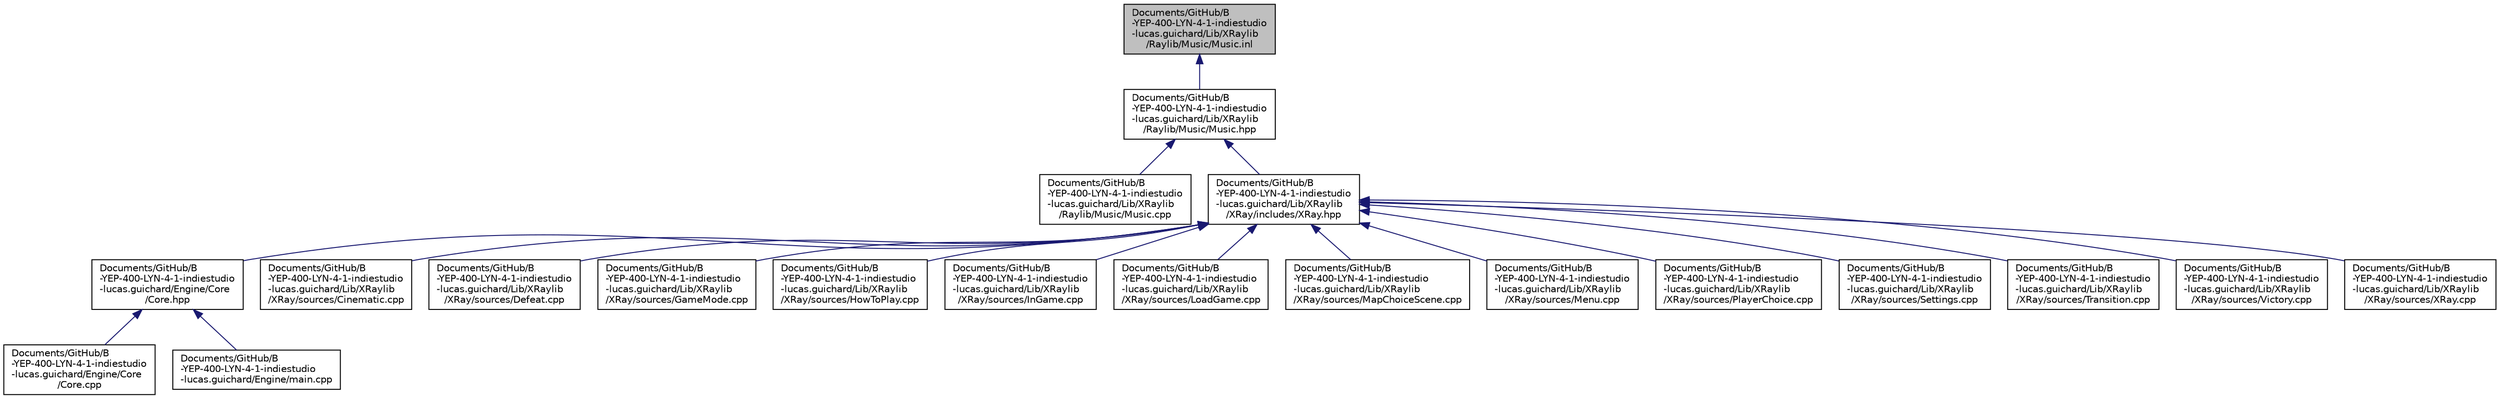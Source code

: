 digraph "Documents/GitHub/B-YEP-400-LYN-4-1-indiestudio-lucas.guichard/Lib/XRaylib/Raylib/Music/Music.inl"
{
 // LATEX_PDF_SIZE
  edge [fontname="Helvetica",fontsize="10",labelfontname="Helvetica",labelfontsize="10"];
  node [fontname="Helvetica",fontsize="10",shape=record];
  Node1 [label="Documents/GitHub/B\l-YEP-400-LYN-4-1-indiestudio\l-lucas.guichard/Lib/XRaylib\l/Raylib/Music/Music.inl",height=0.2,width=0.4,color="black", fillcolor="grey75", style="filled", fontcolor="black",tooltip=" "];
  Node1 -> Node2 [dir="back",color="midnightblue",fontsize="10",style="solid"];
  Node2 [label="Documents/GitHub/B\l-YEP-400-LYN-4-1-indiestudio\l-lucas.guichard/Lib/XRaylib\l/Raylib/Music/Music.hpp",height=0.2,width=0.4,color="black", fillcolor="white", style="filled",URL="$_music_8hpp.html",tooltip=" "];
  Node2 -> Node3 [dir="back",color="midnightblue",fontsize="10",style="solid"];
  Node3 [label="Documents/GitHub/B\l-YEP-400-LYN-4-1-indiestudio\l-lucas.guichard/Lib/XRaylib\l/Raylib/Music/Music.cpp",height=0.2,width=0.4,color="black", fillcolor="white", style="filled",URL="$_music_8cpp.html",tooltip=" "];
  Node2 -> Node4 [dir="back",color="midnightblue",fontsize="10",style="solid"];
  Node4 [label="Documents/GitHub/B\l-YEP-400-LYN-4-1-indiestudio\l-lucas.guichard/Lib/XRaylib\l/XRay/includes/XRay.hpp",height=0.2,width=0.4,color="black", fillcolor="white", style="filled",URL="$_x_ray_8hpp.html",tooltip=" "];
  Node4 -> Node5 [dir="back",color="midnightblue",fontsize="10",style="solid"];
  Node5 [label="Documents/GitHub/B\l-YEP-400-LYN-4-1-indiestudio\l-lucas.guichard/Engine/Core\l/Core.hpp",height=0.2,width=0.4,color="black", fillcolor="white", style="filled",URL="$_core_8hpp.html",tooltip=" "];
  Node5 -> Node6 [dir="back",color="midnightblue",fontsize="10",style="solid"];
  Node6 [label="Documents/GitHub/B\l-YEP-400-LYN-4-1-indiestudio\l-lucas.guichard/Engine/Core\l/Core.cpp",height=0.2,width=0.4,color="black", fillcolor="white", style="filled",URL="$_core_8cpp.html",tooltip=" "];
  Node5 -> Node7 [dir="back",color="midnightblue",fontsize="10",style="solid"];
  Node7 [label="Documents/GitHub/B\l-YEP-400-LYN-4-1-indiestudio\l-lucas.guichard/Engine/main.cpp",height=0.2,width=0.4,color="black", fillcolor="white", style="filled",URL="$main_8cpp.html",tooltip=" "];
  Node4 -> Node8 [dir="back",color="midnightblue",fontsize="10",style="solid"];
  Node8 [label="Documents/GitHub/B\l-YEP-400-LYN-4-1-indiestudio\l-lucas.guichard/Lib/XRaylib\l/XRay/sources/Cinematic.cpp",height=0.2,width=0.4,color="black", fillcolor="white", style="filled",URL="$_cinematic_8cpp.html",tooltip=" "];
  Node4 -> Node9 [dir="back",color="midnightblue",fontsize="10",style="solid"];
  Node9 [label="Documents/GitHub/B\l-YEP-400-LYN-4-1-indiestudio\l-lucas.guichard/Lib/XRaylib\l/XRay/sources/Defeat.cpp",height=0.2,width=0.4,color="black", fillcolor="white", style="filled",URL="$_defeat_8cpp.html",tooltip=" "];
  Node4 -> Node10 [dir="back",color="midnightblue",fontsize="10",style="solid"];
  Node10 [label="Documents/GitHub/B\l-YEP-400-LYN-4-1-indiestudio\l-lucas.guichard/Lib/XRaylib\l/XRay/sources/GameMode.cpp",height=0.2,width=0.4,color="black", fillcolor="white", style="filled",URL="$_game_mode_8cpp.html",tooltip=" "];
  Node4 -> Node11 [dir="back",color="midnightblue",fontsize="10",style="solid"];
  Node11 [label="Documents/GitHub/B\l-YEP-400-LYN-4-1-indiestudio\l-lucas.guichard/Lib/XRaylib\l/XRay/sources/HowToPlay.cpp",height=0.2,width=0.4,color="black", fillcolor="white", style="filled",URL="$_how_to_play_8cpp.html",tooltip=" "];
  Node4 -> Node12 [dir="back",color="midnightblue",fontsize="10",style="solid"];
  Node12 [label="Documents/GitHub/B\l-YEP-400-LYN-4-1-indiestudio\l-lucas.guichard/Lib/XRaylib\l/XRay/sources/InGame.cpp",height=0.2,width=0.4,color="black", fillcolor="white", style="filled",URL="$_in_game_8cpp.html",tooltip=" "];
  Node4 -> Node13 [dir="back",color="midnightblue",fontsize="10",style="solid"];
  Node13 [label="Documents/GitHub/B\l-YEP-400-LYN-4-1-indiestudio\l-lucas.guichard/Lib/XRaylib\l/XRay/sources/LoadGame.cpp",height=0.2,width=0.4,color="black", fillcolor="white", style="filled",URL="$_load_game_8cpp.html",tooltip=" "];
  Node4 -> Node14 [dir="back",color="midnightblue",fontsize="10",style="solid"];
  Node14 [label="Documents/GitHub/B\l-YEP-400-LYN-4-1-indiestudio\l-lucas.guichard/Lib/XRaylib\l/XRay/sources/MapChoiceScene.cpp",height=0.2,width=0.4,color="black", fillcolor="white", style="filled",URL="$_map_choice_scene_8cpp.html",tooltip=" "];
  Node4 -> Node15 [dir="back",color="midnightblue",fontsize="10",style="solid"];
  Node15 [label="Documents/GitHub/B\l-YEP-400-LYN-4-1-indiestudio\l-lucas.guichard/Lib/XRaylib\l/XRay/sources/Menu.cpp",height=0.2,width=0.4,color="black", fillcolor="white", style="filled",URL="$_menu_8cpp.html",tooltip=" "];
  Node4 -> Node16 [dir="back",color="midnightblue",fontsize="10",style="solid"];
  Node16 [label="Documents/GitHub/B\l-YEP-400-LYN-4-1-indiestudio\l-lucas.guichard/Lib/XRaylib\l/XRay/sources/PlayerChoice.cpp",height=0.2,width=0.4,color="black", fillcolor="white", style="filled",URL="$_player_choice_8cpp.html",tooltip=" "];
  Node4 -> Node17 [dir="back",color="midnightblue",fontsize="10",style="solid"];
  Node17 [label="Documents/GitHub/B\l-YEP-400-LYN-4-1-indiestudio\l-lucas.guichard/Lib/XRaylib\l/XRay/sources/Settings.cpp",height=0.2,width=0.4,color="black", fillcolor="white", style="filled",URL="$_settings_8cpp.html",tooltip=" "];
  Node4 -> Node18 [dir="back",color="midnightblue",fontsize="10",style="solid"];
  Node18 [label="Documents/GitHub/B\l-YEP-400-LYN-4-1-indiestudio\l-lucas.guichard/Lib/XRaylib\l/XRay/sources/Transition.cpp",height=0.2,width=0.4,color="black", fillcolor="white", style="filled",URL="$_transition_8cpp.html",tooltip=" "];
  Node4 -> Node19 [dir="back",color="midnightblue",fontsize="10",style="solid"];
  Node19 [label="Documents/GitHub/B\l-YEP-400-LYN-4-1-indiestudio\l-lucas.guichard/Lib/XRaylib\l/XRay/sources/Victory.cpp",height=0.2,width=0.4,color="black", fillcolor="white", style="filled",URL="$_victory_8cpp.html",tooltip=" "];
  Node4 -> Node20 [dir="back",color="midnightblue",fontsize="10",style="solid"];
  Node20 [label="Documents/GitHub/B\l-YEP-400-LYN-4-1-indiestudio\l-lucas.guichard/Lib/XRaylib\l/XRay/sources/XRay.cpp",height=0.2,width=0.4,color="black", fillcolor="white", style="filled",URL="$_x_ray_8cpp.html",tooltip=" "];
}
